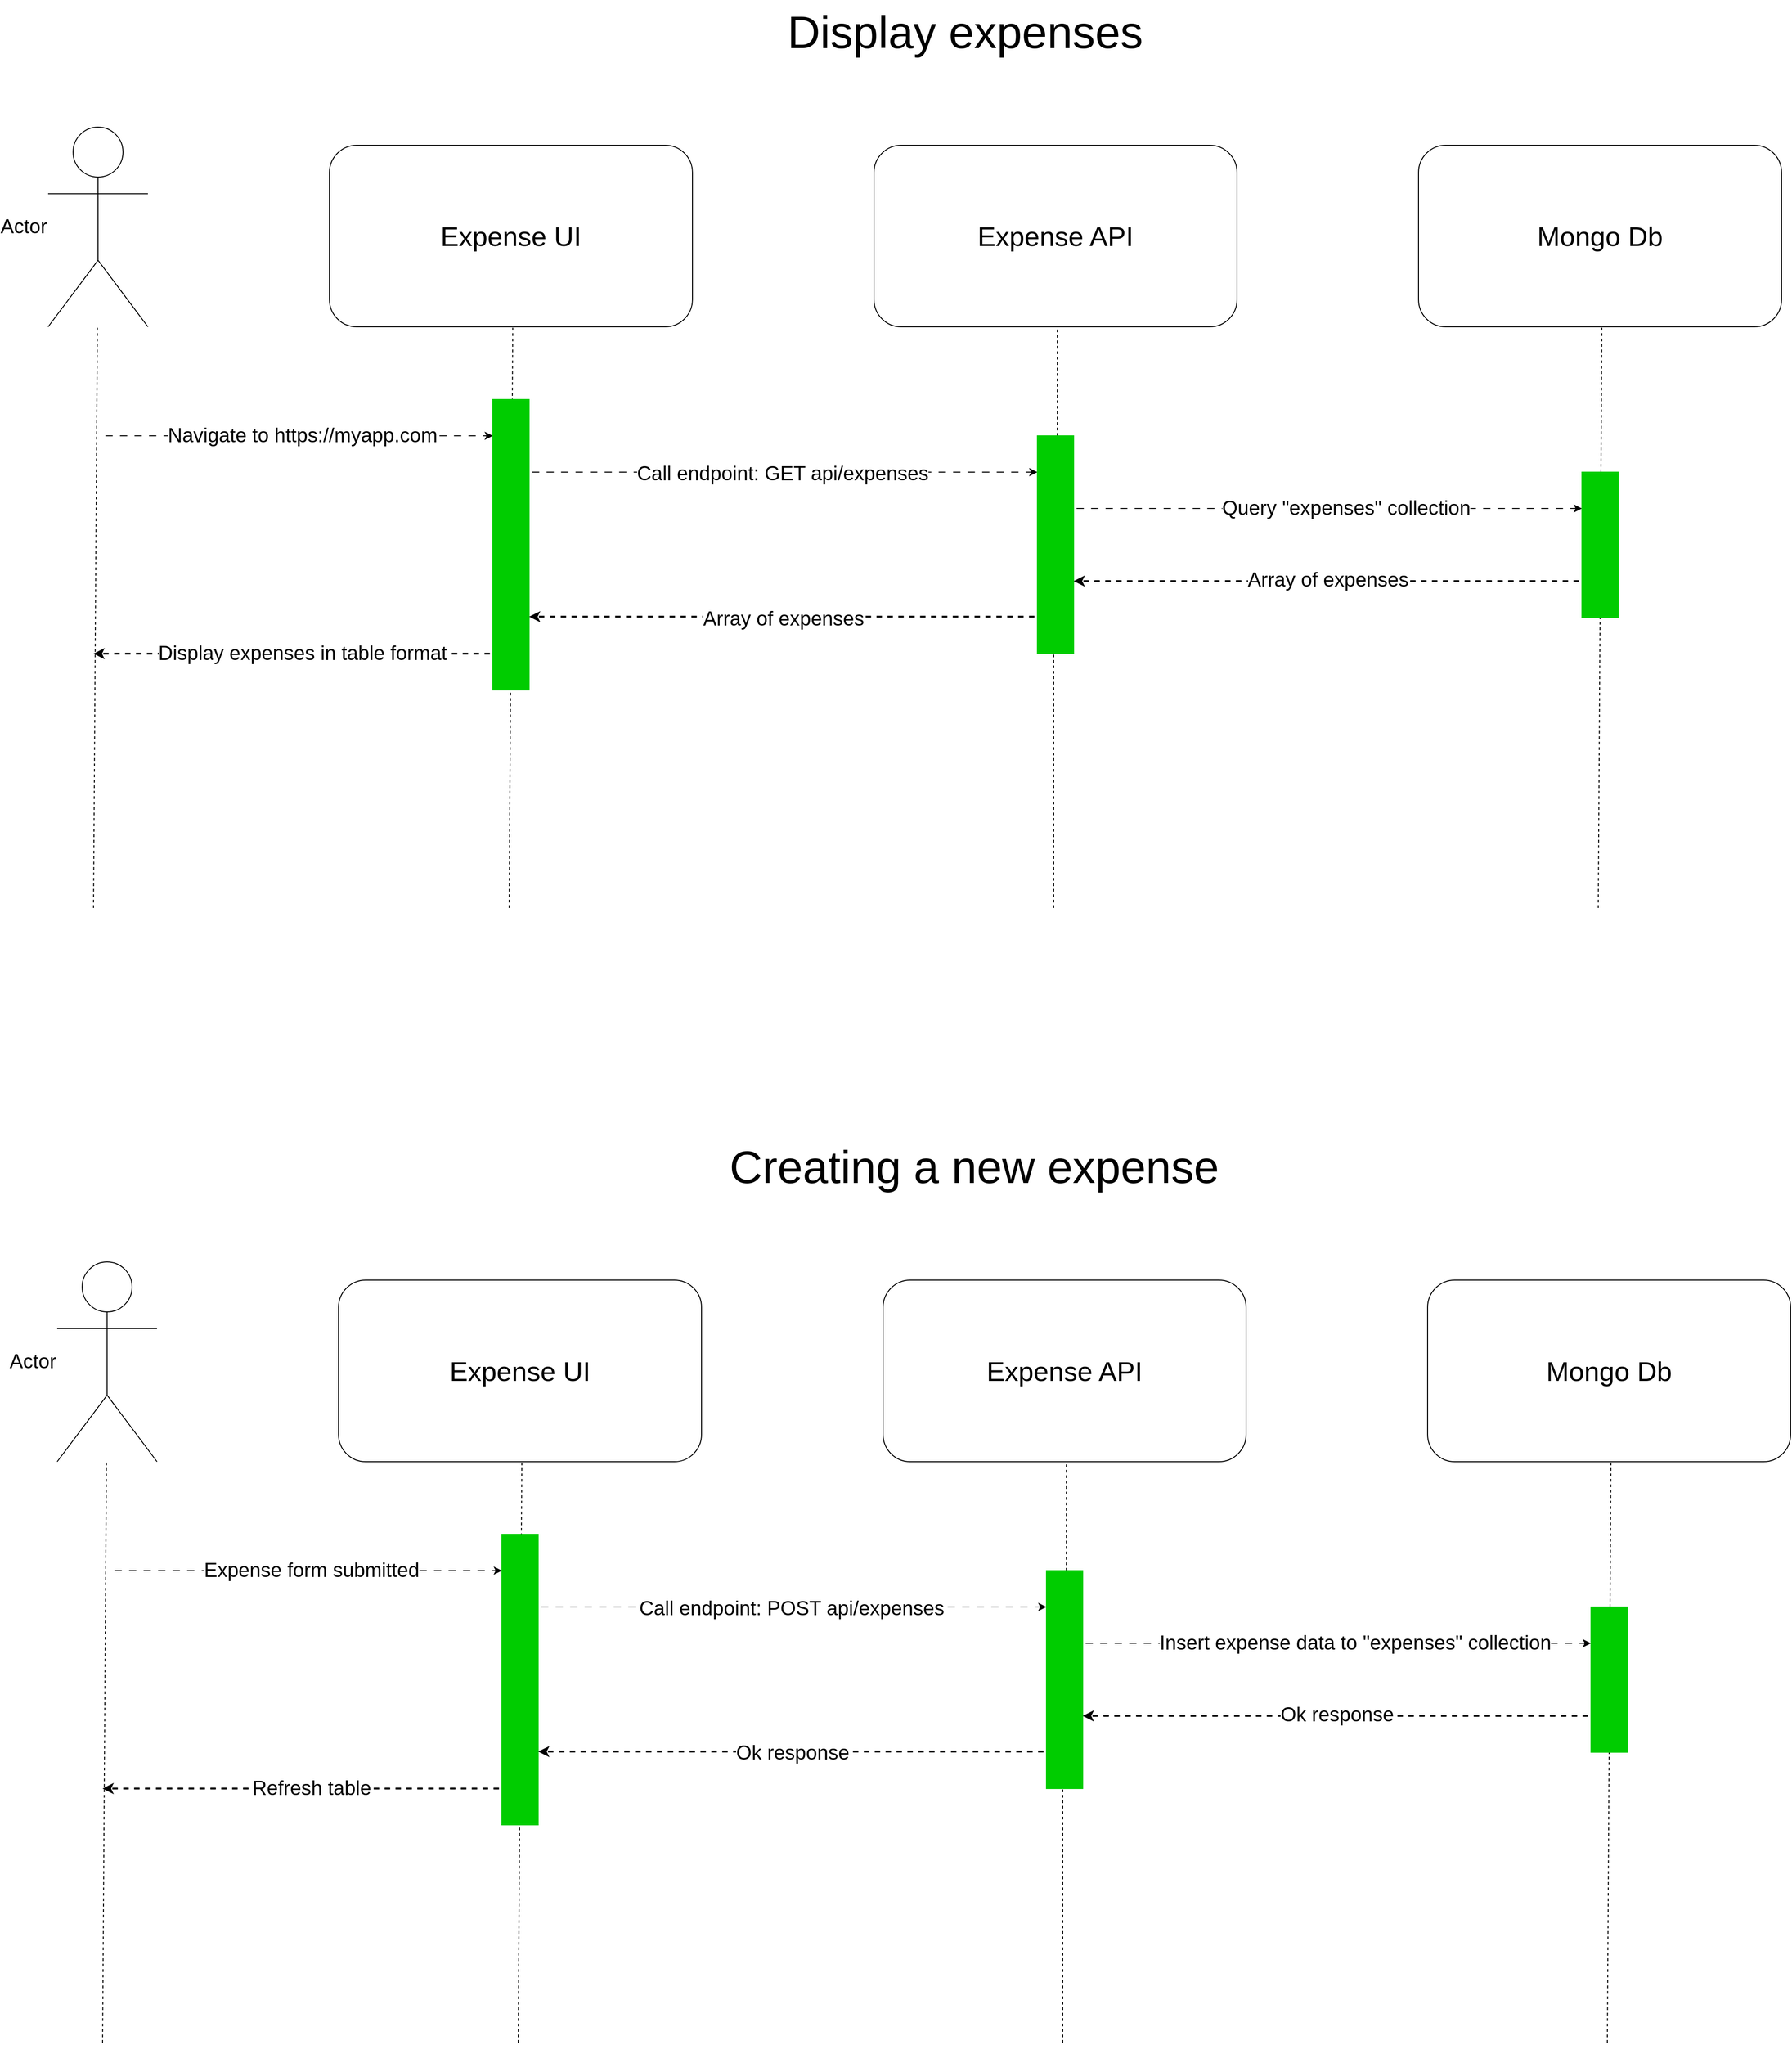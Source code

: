 <mxfile version="22.0.4" type="github">
  <diagram name="Page-1" id="9S9WcQxCw3WbPSDkXNFh">
    <mxGraphModel dx="5284" dy="2020" grid="1" gridSize="10" guides="1" tooltips="1" connect="1" arrows="1" fold="1" page="1" pageScale="1" pageWidth="850" pageHeight="1100" math="0" shadow="0">
      <root>
        <mxCell id="0" />
        <mxCell id="1" parent="0" />
        <mxCell id="2bjLfph6GWIjKSu_a6J0-2" value="Actor" style="shape=umlActor;verticalLabelPosition=middle;verticalAlign=middle;html=1;outlineConnect=0;fontSize=22;horizontal=1;labelPosition=left;align=right;" vertex="1" parent="1">
          <mxGeometry x="170" y="180" width="110" height="220" as="geometry" />
        </mxCell>
        <mxCell id="2bjLfph6GWIjKSu_a6J0-3" value="Expense UI" style="rounded=1;whiteSpace=wrap;html=1;fontSize=30;" vertex="1" parent="1">
          <mxGeometry x="480" y="200" width="400" height="200" as="geometry" />
        </mxCell>
        <mxCell id="2bjLfph6GWIjKSu_a6J0-15" value="Expense API" style="rounded=1;whiteSpace=wrap;html=1;fontSize=30;" vertex="1" parent="1">
          <mxGeometry x="1080" y="200" width="400" height="200" as="geometry" />
        </mxCell>
        <mxCell id="2bjLfph6GWIjKSu_a6J0-16" value="Mongo Db" style="rounded=1;whiteSpace=wrap;html=1;fontSize=30;" vertex="1" parent="1">
          <mxGeometry x="1680" y="200" width="400" height="200" as="geometry" />
        </mxCell>
        <mxCell id="2bjLfph6GWIjKSu_a6J0-18" value="" style="endArrow=none;dashed=1;html=1;rounded=0;" edge="1" parent="1" target="2bjLfph6GWIjKSu_a6J0-2">
          <mxGeometry width="50" height="50" relative="1" as="geometry">
            <mxPoint x="220" y="1040" as="sourcePoint" />
            <mxPoint x="222" y="400" as="targetPoint" />
          </mxGeometry>
        </mxCell>
        <mxCell id="2bjLfph6GWIjKSu_a6J0-19" value="" style="endArrow=none;dashed=1;html=1;rounded=0;" edge="1" parent="1">
          <mxGeometry width="50" height="50" relative="1" as="geometry">
            <mxPoint x="678" y="1040" as="sourcePoint" />
            <mxPoint x="682" y="400" as="targetPoint" />
          </mxGeometry>
        </mxCell>
        <mxCell id="2bjLfph6GWIjKSu_a6J0-20" value="" style="endArrow=none;dashed=1;html=1;rounded=0;" edge="1" parent="1" source="2bjLfph6GWIjKSu_a6J0-28">
          <mxGeometry width="50" height="50" relative="1" as="geometry">
            <mxPoint x="1278" y="1040" as="sourcePoint" />
            <mxPoint x="1282" y="400" as="targetPoint" />
          </mxGeometry>
        </mxCell>
        <mxCell id="2bjLfph6GWIjKSu_a6J0-21" value="" style="endArrow=none;dashed=1;html=1;rounded=0;" edge="1" parent="1">
          <mxGeometry width="50" height="50" relative="1" as="geometry">
            <mxPoint x="1878" y="1040" as="sourcePoint" />
            <mxPoint x="1882" y="400" as="targetPoint" />
          </mxGeometry>
        </mxCell>
        <mxCell id="2bjLfph6GWIjKSu_a6J0-22" value="" style="endArrow=classic;html=1;rounded=0;flowAnimation=1;" edge="1" parent="1" target="2bjLfph6GWIjKSu_a6J0-23">
          <mxGeometry width="50" height="50" relative="1" as="geometry">
            <mxPoint x="230" y="520" as="sourcePoint" />
            <mxPoint x="620" y="520" as="targetPoint" />
          </mxGeometry>
        </mxCell>
        <mxCell id="2bjLfph6GWIjKSu_a6J0-26" value="Navigate to https://myapp.com" style="edgeLabel;html=1;align=center;verticalAlign=middle;resizable=0;points=[];fontSize=22;" vertex="1" connectable="0" parent="2bjLfph6GWIjKSu_a6J0-22">
          <mxGeometry x="-0.164" y="-1" relative="1" as="geometry">
            <mxPoint x="40" y="-1" as="offset" />
          </mxGeometry>
        </mxCell>
        <mxCell id="2bjLfph6GWIjKSu_a6J0-23" value="" style="html=1;points=[[0,0,0,0,5],[0,1,0,0,-5],[1,0,0,0,5],[1,1,0,0,-5]];perimeter=orthogonalPerimeter;outlineConnect=0;targetShapes=umlLifeline;portConstraint=eastwest;newEdgeStyle={&quot;curved&quot;:0,&quot;rounded&quot;:0};fontSize=13;perimeterSpacing=0;strokeWidth=1;fillColor=#00CC00;strokeColor=#00CC00;" vertex="1" parent="1">
          <mxGeometry x="660" y="480" width="40" height="320" as="geometry" />
        </mxCell>
        <mxCell id="2bjLfph6GWIjKSu_a6J0-27" value="" style="endArrow=classic;html=1;rounded=0;flowAnimation=1;ignoreEdge=0;" edge="1" parent="1" target="2bjLfph6GWIjKSu_a6J0-28">
          <mxGeometry width="50" height="50" relative="1" as="geometry">
            <mxPoint x="700" y="560" as="sourcePoint" />
            <mxPoint x="800" y="560" as="targetPoint" />
          </mxGeometry>
        </mxCell>
        <mxCell id="2bjLfph6GWIjKSu_a6J0-35" value="&lt;font style=&quot;font-size: 22px;&quot;&gt;Call endpoint: GET api/expenses&lt;/font&gt;" style="edgeLabel;html=1;align=center;verticalAlign=middle;resizable=0;points=[];" vertex="1" connectable="0" parent="2bjLfph6GWIjKSu_a6J0-27">
          <mxGeometry x="-0.005" y="-2" relative="1" as="geometry">
            <mxPoint as="offset" />
          </mxGeometry>
        </mxCell>
        <mxCell id="2bjLfph6GWIjKSu_a6J0-29" value="" style="endArrow=none;dashed=1;html=1;rounded=0;" edge="1" parent="1" target="2bjLfph6GWIjKSu_a6J0-28">
          <mxGeometry width="50" height="50" relative="1" as="geometry">
            <mxPoint x="1278" y="1040" as="sourcePoint" />
            <mxPoint x="1282" y="400" as="targetPoint" />
          </mxGeometry>
        </mxCell>
        <mxCell id="2bjLfph6GWIjKSu_a6J0-28" value="" style="html=1;points=[[0,0,0,0,5],[0,1,0,0,-5],[1,0,0,0,5],[1,1,0,0,-5]];perimeter=orthogonalPerimeter;outlineConnect=0;targetShapes=umlLifeline;portConstraint=eastwest;newEdgeStyle={&quot;curved&quot;:0,&quot;rounded&quot;:0};fontSize=13;perimeterSpacing=0;strokeWidth=1;fillColor=#00CC00;strokeColor=#00CC00;" vertex="1" parent="1">
          <mxGeometry x="1260" y="520" width="40" height="240" as="geometry" />
        </mxCell>
        <mxCell id="2bjLfph6GWIjKSu_a6J0-30" value="" style="endArrow=classic;html=1;rounded=0;flowAnimation=1;" edge="1" parent="1">
          <mxGeometry width="50" height="50" relative="1" as="geometry">
            <mxPoint x="1300" y="600" as="sourcePoint" />
            <mxPoint x="1860" y="600" as="targetPoint" />
          </mxGeometry>
        </mxCell>
        <mxCell id="2bjLfph6GWIjKSu_a6J0-36" value="&lt;font style=&quot;font-size: 22px;&quot;&gt;Query &quot;expenses&quot; collection&lt;/font&gt;" style="edgeLabel;html=1;align=center;verticalAlign=middle;resizable=0;points=[];" vertex="1" connectable="0" parent="2bjLfph6GWIjKSu_a6J0-30">
          <mxGeometry x="-0.105" relative="1" as="geometry">
            <mxPoint x="49" as="offset" />
          </mxGeometry>
        </mxCell>
        <mxCell id="2bjLfph6GWIjKSu_a6J0-31" value="" style="html=1;points=[[0,0,0,0,5],[0,1,0,0,-5],[1,0,0,0,5],[1,1,0,0,-5]];perimeter=orthogonalPerimeter;outlineConnect=0;targetShapes=umlLifeline;portConstraint=eastwest;newEdgeStyle={&quot;curved&quot;:0,&quot;rounded&quot;:0};fontSize=13;perimeterSpacing=0;strokeWidth=1;fillColor=#00CC00;strokeColor=#00CC00;" vertex="1" parent="1">
          <mxGeometry x="1860" y="560" width="40" height="160" as="geometry" />
        </mxCell>
        <mxCell id="2bjLfph6GWIjKSu_a6J0-32" value="" style="endArrow=classic;html=1;rounded=0;dashed=1;strokeWidth=2;flowAnimation=1;" edge="1" parent="1" target="2bjLfph6GWIjKSu_a6J0-28">
          <mxGeometry width="50" height="50" relative="1" as="geometry">
            <mxPoint x="1860" y="680" as="sourcePoint" />
            <mxPoint x="1570" y="680" as="targetPoint" />
          </mxGeometry>
        </mxCell>
        <mxCell id="2bjLfph6GWIjKSu_a6J0-37" value="&lt;font style=&quot;font-size: 22px;&quot;&gt;Array of expenses&lt;/font&gt;" style="edgeLabel;html=1;align=center;verticalAlign=middle;resizable=0;points=[];" vertex="1" connectable="0" parent="2bjLfph6GWIjKSu_a6J0-32">
          <mxGeometry x="0.16" y="-1" relative="1" as="geometry">
            <mxPoint x="45" as="offset" />
          </mxGeometry>
        </mxCell>
        <mxCell id="2bjLfph6GWIjKSu_a6J0-33" value="" style="endArrow=classic;html=1;rounded=0;dashed=1;strokeWidth=2;flowAnimation=1;" edge="1" parent="1">
          <mxGeometry width="50" height="50" relative="1" as="geometry">
            <mxPoint x="1260" y="719.31" as="sourcePoint" />
            <mxPoint x="700" y="719.31" as="targetPoint" />
          </mxGeometry>
        </mxCell>
        <mxCell id="2bjLfph6GWIjKSu_a6J0-38" value="Array of expenses" style="edgeLabel;html=1;align=center;verticalAlign=middle;resizable=0;points=[];fontSize=22;" vertex="1" connectable="0" parent="2bjLfph6GWIjKSu_a6J0-33">
          <mxGeometry x="0.0" y="2" relative="1" as="geometry">
            <mxPoint as="offset" />
          </mxGeometry>
        </mxCell>
        <mxCell id="2bjLfph6GWIjKSu_a6J0-34" value="" style="endArrow=classic;html=1;rounded=0;dashed=1;strokeWidth=2;flowAnimation=1;" edge="1" parent="1">
          <mxGeometry width="50" height="50" relative="1" as="geometry">
            <mxPoint x="660" y="760" as="sourcePoint" />
            <mxPoint x="220" y="760" as="targetPoint" />
          </mxGeometry>
        </mxCell>
        <mxCell id="2bjLfph6GWIjKSu_a6J0-39" value="Display expenses in table format" style="edgeLabel;html=1;align=center;verticalAlign=middle;resizable=0;points=[];fontSize=22;" vertex="1" connectable="0" parent="2bjLfph6GWIjKSu_a6J0-34">
          <mxGeometry x="0.129" y="-2" relative="1" as="geometry">
            <mxPoint x="38" y="2" as="offset" />
          </mxGeometry>
        </mxCell>
        <mxCell id="2bjLfph6GWIjKSu_a6J0-40" value="Display expenses" style="text;html=1;align=center;verticalAlign=middle;resizable=0;points=[];autosize=1;strokeColor=none;fillColor=none;fontSize=50;" vertex="1" parent="1">
          <mxGeometry x="970" y="40" width="420" height="70" as="geometry" />
        </mxCell>
        <mxCell id="2bjLfph6GWIjKSu_a6J0-41" value="Actor" style="shape=umlActor;verticalLabelPosition=middle;verticalAlign=middle;html=1;outlineConnect=0;fontSize=22;horizontal=1;labelPosition=left;align=right;" vertex="1" parent="1">
          <mxGeometry x="180" y="1430" width="110" height="220" as="geometry" />
        </mxCell>
        <mxCell id="2bjLfph6GWIjKSu_a6J0-42" value="Expense UI" style="rounded=1;whiteSpace=wrap;html=1;fontSize=30;" vertex="1" parent="1">
          <mxGeometry x="490" y="1450" width="400" height="200" as="geometry" />
        </mxCell>
        <mxCell id="2bjLfph6GWIjKSu_a6J0-43" value="Expense API" style="rounded=1;whiteSpace=wrap;html=1;fontSize=30;" vertex="1" parent="1">
          <mxGeometry x="1090" y="1450" width="400" height="200" as="geometry" />
        </mxCell>
        <mxCell id="2bjLfph6GWIjKSu_a6J0-44" value="Mongo Db" style="rounded=1;whiteSpace=wrap;html=1;fontSize=30;" vertex="1" parent="1">
          <mxGeometry x="1690" y="1450" width="400" height="200" as="geometry" />
        </mxCell>
        <mxCell id="2bjLfph6GWIjKSu_a6J0-45" value="" style="endArrow=none;dashed=1;html=1;rounded=0;" edge="1" parent="1" target="2bjLfph6GWIjKSu_a6J0-41">
          <mxGeometry width="50" height="50" relative="1" as="geometry">
            <mxPoint x="230" y="2290" as="sourcePoint" />
            <mxPoint x="232" y="1650" as="targetPoint" />
          </mxGeometry>
        </mxCell>
        <mxCell id="2bjLfph6GWIjKSu_a6J0-46" value="" style="endArrow=none;dashed=1;html=1;rounded=0;" edge="1" parent="1">
          <mxGeometry width="50" height="50" relative="1" as="geometry">
            <mxPoint x="688" y="2290" as="sourcePoint" />
            <mxPoint x="692" y="1650" as="targetPoint" />
          </mxGeometry>
        </mxCell>
        <mxCell id="2bjLfph6GWIjKSu_a6J0-47" value="" style="endArrow=none;dashed=1;html=1;rounded=0;" edge="1" parent="1" source="2bjLfph6GWIjKSu_a6J0-55">
          <mxGeometry width="50" height="50" relative="1" as="geometry">
            <mxPoint x="1288" y="2290" as="sourcePoint" />
            <mxPoint x="1292" y="1650" as="targetPoint" />
          </mxGeometry>
        </mxCell>
        <mxCell id="2bjLfph6GWIjKSu_a6J0-48" value="" style="endArrow=none;dashed=1;html=1;rounded=0;" edge="1" parent="1">
          <mxGeometry width="50" height="50" relative="1" as="geometry">
            <mxPoint x="1888" y="2290" as="sourcePoint" />
            <mxPoint x="1892" y="1650" as="targetPoint" />
          </mxGeometry>
        </mxCell>
        <mxCell id="2bjLfph6GWIjKSu_a6J0-49" value="" style="endArrow=classic;html=1;rounded=0;flowAnimation=1;" edge="1" parent="1" target="2bjLfph6GWIjKSu_a6J0-51">
          <mxGeometry width="50" height="50" relative="1" as="geometry">
            <mxPoint x="240" y="1770" as="sourcePoint" />
            <mxPoint x="630" y="1770" as="targetPoint" />
          </mxGeometry>
        </mxCell>
        <mxCell id="2bjLfph6GWIjKSu_a6J0-50" value="Expense form submitted" style="edgeLabel;html=1;align=center;verticalAlign=middle;resizable=0;points=[];fontSize=22;" vertex="1" connectable="0" parent="2bjLfph6GWIjKSu_a6J0-49">
          <mxGeometry x="-0.164" y="-1" relative="1" as="geometry">
            <mxPoint x="40" y="-1" as="offset" />
          </mxGeometry>
        </mxCell>
        <mxCell id="2bjLfph6GWIjKSu_a6J0-51" value="" style="html=1;points=[[0,0,0,0,5],[0,1,0,0,-5],[1,0,0,0,5],[1,1,0,0,-5]];perimeter=orthogonalPerimeter;outlineConnect=0;targetShapes=umlLifeline;portConstraint=eastwest;newEdgeStyle={&quot;curved&quot;:0,&quot;rounded&quot;:0};fontSize=13;perimeterSpacing=0;strokeWidth=1;fillColor=#00CC00;strokeColor=#00CC00;" vertex="1" parent="1">
          <mxGeometry x="670" y="1730" width="40" height="320" as="geometry" />
        </mxCell>
        <mxCell id="2bjLfph6GWIjKSu_a6J0-52" value="" style="endArrow=classic;html=1;rounded=0;flowAnimation=1;ignoreEdge=0;" edge="1" parent="1" target="2bjLfph6GWIjKSu_a6J0-55">
          <mxGeometry width="50" height="50" relative="1" as="geometry">
            <mxPoint x="710" y="1810" as="sourcePoint" />
            <mxPoint x="810" y="1810" as="targetPoint" />
          </mxGeometry>
        </mxCell>
        <mxCell id="2bjLfph6GWIjKSu_a6J0-53" value="&lt;font style=&quot;font-size: 22px;&quot;&gt;Call endpoint: POST api/expenses&lt;/font&gt;" style="edgeLabel;html=1;align=center;verticalAlign=middle;resizable=0;points=[];" vertex="1" connectable="0" parent="2bjLfph6GWIjKSu_a6J0-52">
          <mxGeometry x="-0.005" y="-2" relative="1" as="geometry">
            <mxPoint as="offset" />
          </mxGeometry>
        </mxCell>
        <mxCell id="2bjLfph6GWIjKSu_a6J0-54" value="" style="endArrow=none;dashed=1;html=1;rounded=0;" edge="1" parent="1" target="2bjLfph6GWIjKSu_a6J0-55">
          <mxGeometry width="50" height="50" relative="1" as="geometry">
            <mxPoint x="1288" y="2290" as="sourcePoint" />
            <mxPoint x="1292" y="1650" as="targetPoint" />
          </mxGeometry>
        </mxCell>
        <mxCell id="2bjLfph6GWIjKSu_a6J0-55" value="" style="html=1;points=[[0,0,0,0,5],[0,1,0,0,-5],[1,0,0,0,5],[1,1,0,0,-5]];perimeter=orthogonalPerimeter;outlineConnect=0;targetShapes=umlLifeline;portConstraint=eastwest;newEdgeStyle={&quot;curved&quot;:0,&quot;rounded&quot;:0};fontSize=13;perimeterSpacing=0;strokeWidth=1;fillColor=#00CC00;strokeColor=#00CC00;" vertex="1" parent="1">
          <mxGeometry x="1270" y="1770" width="40" height="240" as="geometry" />
        </mxCell>
        <mxCell id="2bjLfph6GWIjKSu_a6J0-56" value="" style="endArrow=classic;html=1;rounded=0;flowAnimation=1;" edge="1" parent="1">
          <mxGeometry width="50" height="50" relative="1" as="geometry">
            <mxPoint x="1310" y="1850" as="sourcePoint" />
            <mxPoint x="1870" y="1850" as="targetPoint" />
          </mxGeometry>
        </mxCell>
        <mxCell id="2bjLfph6GWIjKSu_a6J0-57" value="&lt;font style=&quot;font-size: 22px;&quot;&gt;Insert expense data to &quot;expenses&quot; collection&lt;/font&gt;" style="edgeLabel;html=1;align=center;verticalAlign=middle;resizable=0;points=[];" vertex="1" connectable="0" parent="2bjLfph6GWIjKSu_a6J0-56">
          <mxGeometry x="-0.105" relative="1" as="geometry">
            <mxPoint x="49" as="offset" />
          </mxGeometry>
        </mxCell>
        <mxCell id="2bjLfph6GWIjKSu_a6J0-58" value="" style="html=1;points=[[0,0,0,0,5],[0,1,0,0,-5],[1,0,0,0,5],[1,1,0,0,-5]];perimeter=orthogonalPerimeter;outlineConnect=0;targetShapes=umlLifeline;portConstraint=eastwest;newEdgeStyle={&quot;curved&quot;:0,&quot;rounded&quot;:0};fontSize=13;perimeterSpacing=0;strokeWidth=1;fillColor=#00CC00;strokeColor=#00CC00;" vertex="1" parent="1">
          <mxGeometry x="1870" y="1810" width="40" height="160" as="geometry" />
        </mxCell>
        <mxCell id="2bjLfph6GWIjKSu_a6J0-59" value="" style="endArrow=classic;html=1;rounded=0;dashed=1;strokeWidth=2;flowAnimation=1;" edge="1" parent="1" target="2bjLfph6GWIjKSu_a6J0-55">
          <mxGeometry width="50" height="50" relative="1" as="geometry">
            <mxPoint x="1870" y="1930" as="sourcePoint" />
            <mxPoint x="1580" y="1930" as="targetPoint" />
          </mxGeometry>
        </mxCell>
        <mxCell id="2bjLfph6GWIjKSu_a6J0-60" value="&lt;font style=&quot;font-size: 22px;&quot;&gt;Ok response&lt;br&gt;&lt;/font&gt;" style="edgeLabel;html=1;align=center;verticalAlign=middle;resizable=0;points=[];" vertex="1" connectable="0" parent="2bjLfph6GWIjKSu_a6J0-59">
          <mxGeometry x="0.16" y="-1" relative="1" as="geometry">
            <mxPoint x="45" as="offset" />
          </mxGeometry>
        </mxCell>
        <mxCell id="2bjLfph6GWIjKSu_a6J0-61" value="" style="endArrow=classic;html=1;rounded=0;dashed=1;strokeWidth=2;flowAnimation=1;" edge="1" parent="1">
          <mxGeometry width="50" height="50" relative="1" as="geometry">
            <mxPoint x="1270" y="1969.31" as="sourcePoint" />
            <mxPoint x="710" y="1969.31" as="targetPoint" />
          </mxGeometry>
        </mxCell>
        <mxCell id="2bjLfph6GWIjKSu_a6J0-62" value="Ok response" style="edgeLabel;html=1;align=center;verticalAlign=middle;resizable=0;points=[];fontSize=22;" vertex="1" connectable="0" parent="2bjLfph6GWIjKSu_a6J0-61">
          <mxGeometry x="0.0" y="2" relative="1" as="geometry">
            <mxPoint y="-1" as="offset" />
          </mxGeometry>
        </mxCell>
        <mxCell id="2bjLfph6GWIjKSu_a6J0-63" value="" style="endArrow=classic;html=1;rounded=0;dashed=1;strokeWidth=2;flowAnimation=1;" edge="1" parent="1">
          <mxGeometry width="50" height="50" relative="1" as="geometry">
            <mxPoint x="670" y="2010" as="sourcePoint" />
            <mxPoint x="230" y="2010" as="targetPoint" />
          </mxGeometry>
        </mxCell>
        <mxCell id="2bjLfph6GWIjKSu_a6J0-64" value="Refresh table" style="edgeLabel;html=1;align=center;verticalAlign=middle;resizable=0;points=[];fontSize=22;" vertex="1" connectable="0" parent="2bjLfph6GWIjKSu_a6J0-63">
          <mxGeometry x="0.129" y="-2" relative="1" as="geometry">
            <mxPoint x="38" y="2" as="offset" />
          </mxGeometry>
        </mxCell>
        <mxCell id="2bjLfph6GWIjKSu_a6J0-65" value="Creating a new expense" style="text;html=1;align=center;verticalAlign=middle;resizable=0;points=[];autosize=1;strokeColor=none;fillColor=none;fontSize=50;" vertex="1" parent="1">
          <mxGeometry x="910" y="1290" width="560" height="70" as="geometry" />
        </mxCell>
      </root>
    </mxGraphModel>
  </diagram>
</mxfile>
